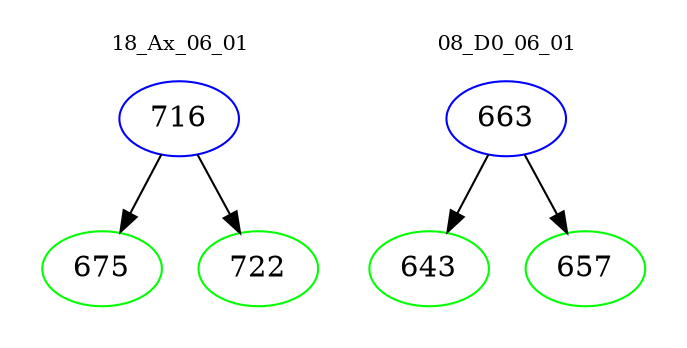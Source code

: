 digraph{
subgraph cluster_0 {
color = white
label = "18_Ax_06_01";
fontsize=10;
T0_716 [label="716", color="blue"]
T0_716 -> T0_675 [color="black"]
T0_675 [label="675", color="green"]
T0_716 -> T0_722 [color="black"]
T0_722 [label="722", color="green"]
}
subgraph cluster_1 {
color = white
label = "08_D0_06_01";
fontsize=10;
T1_663 [label="663", color="blue"]
T1_663 -> T1_643 [color="black"]
T1_643 [label="643", color="green"]
T1_663 -> T1_657 [color="black"]
T1_657 [label="657", color="green"]
}
}
